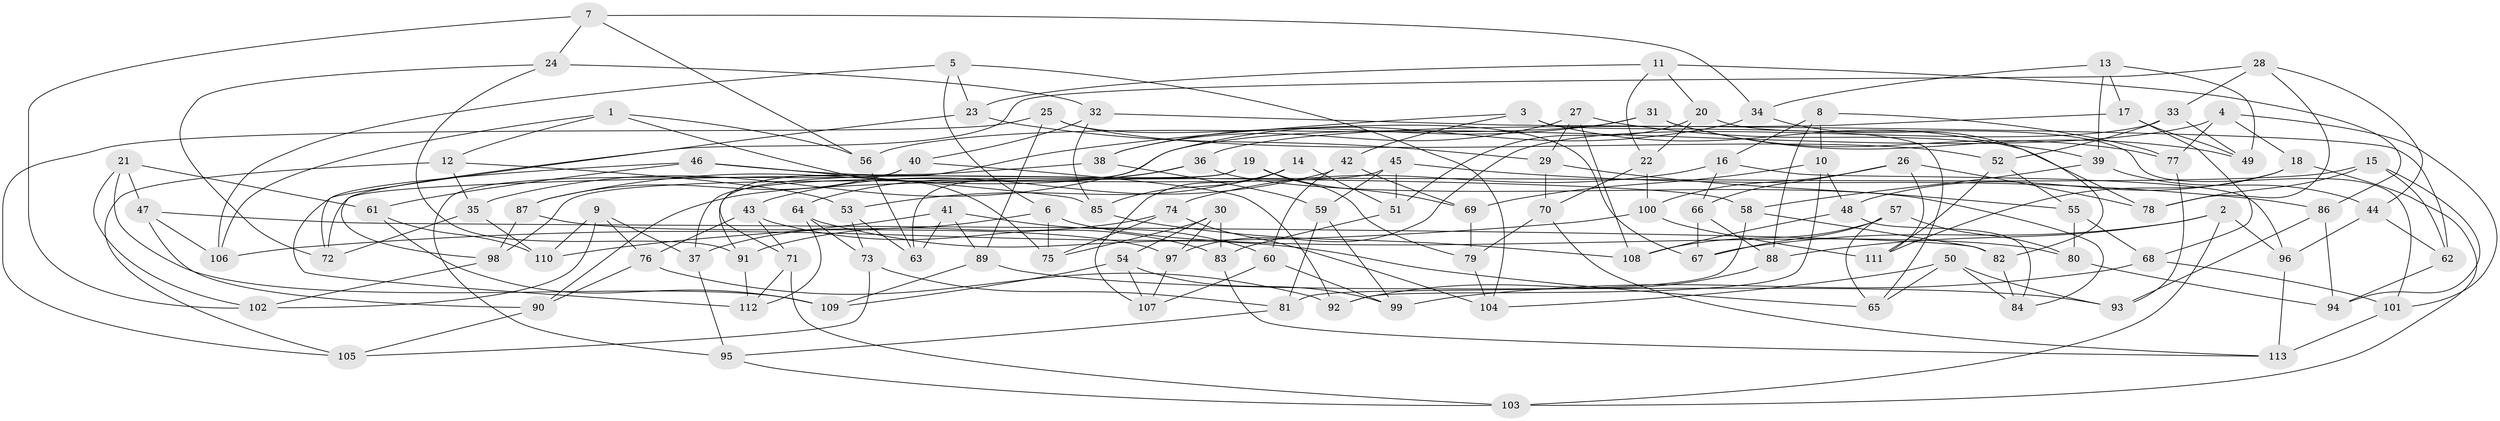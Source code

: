 // Generated by graph-tools (version 1.1) at 2025/16/03/09/25 04:16:17]
// undirected, 113 vertices, 226 edges
graph export_dot {
graph [start="1"]
  node [color=gray90,style=filled];
  1;
  2;
  3;
  4;
  5;
  6;
  7;
  8;
  9;
  10;
  11;
  12;
  13;
  14;
  15;
  16;
  17;
  18;
  19;
  20;
  21;
  22;
  23;
  24;
  25;
  26;
  27;
  28;
  29;
  30;
  31;
  32;
  33;
  34;
  35;
  36;
  37;
  38;
  39;
  40;
  41;
  42;
  43;
  44;
  45;
  46;
  47;
  48;
  49;
  50;
  51;
  52;
  53;
  54;
  55;
  56;
  57;
  58;
  59;
  60;
  61;
  62;
  63;
  64;
  65;
  66;
  67;
  68;
  69;
  70;
  71;
  72;
  73;
  74;
  75;
  76;
  77;
  78;
  79;
  80;
  81;
  82;
  83;
  84;
  85;
  86;
  87;
  88;
  89;
  90;
  91;
  92;
  93;
  94;
  95;
  96;
  97;
  98;
  99;
  100;
  101;
  102;
  103;
  104;
  105;
  106;
  107;
  108;
  109;
  110;
  111;
  112;
  113;
  1 -- 75;
  1 -- 106;
  1 -- 12;
  1 -- 56;
  2 -- 67;
  2 -- 103;
  2 -- 96;
  2 -- 88;
  3 -- 78;
  3 -- 71;
  3 -- 42;
  3 -- 65;
  4 -- 35;
  4 -- 77;
  4 -- 101;
  4 -- 18;
  5 -- 6;
  5 -- 106;
  5 -- 23;
  5 -- 104;
  6 -- 37;
  6 -- 80;
  6 -- 75;
  7 -- 56;
  7 -- 102;
  7 -- 24;
  7 -- 34;
  8 -- 88;
  8 -- 16;
  8 -- 10;
  8 -- 77;
  9 -- 102;
  9 -- 110;
  9 -- 37;
  9 -- 76;
  10 -- 92;
  10 -- 69;
  10 -- 48;
  11 -- 20;
  11 -- 23;
  11 -- 22;
  11 -- 86;
  12 -- 105;
  12 -- 53;
  12 -- 35;
  13 -- 34;
  13 -- 39;
  13 -- 17;
  13 -- 49;
  14 -- 51;
  14 -- 85;
  14 -- 53;
  14 -- 107;
  15 -- 62;
  15 -- 90;
  15 -- 94;
  15 -- 78;
  16 -- 74;
  16 -- 96;
  16 -- 66;
  17 -- 36;
  17 -- 49;
  17 -- 68;
  18 -- 103;
  18 -- 48;
  18 -- 111;
  19 -- 69;
  19 -- 37;
  19 -- 91;
  19 -- 79;
  20 -- 22;
  20 -- 101;
  20 -- 51;
  21 -- 47;
  21 -- 102;
  21 -- 109;
  21 -- 61;
  22 -- 100;
  22 -- 70;
  23 -- 29;
  23 -- 98;
  24 -- 32;
  24 -- 72;
  24 -- 91;
  25 -- 105;
  25 -- 67;
  25 -- 52;
  25 -- 89;
  26 -- 100;
  26 -- 78;
  26 -- 111;
  26 -- 66;
  27 -- 29;
  27 -- 108;
  27 -- 39;
  27 -- 38;
  28 -- 78;
  28 -- 33;
  28 -- 72;
  28 -- 44;
  29 -- 55;
  29 -- 70;
  30 -- 83;
  30 -- 75;
  30 -- 97;
  30 -- 54;
  31 -- 49;
  31 -- 38;
  31 -- 56;
  31 -- 77;
  32 -- 40;
  32 -- 85;
  32 -- 62;
  33 -- 97;
  33 -- 52;
  33 -- 49;
  34 -- 63;
  34 -- 82;
  35 -- 110;
  35 -- 72;
  36 -- 64;
  36 -- 84;
  36 -- 87;
  37 -- 95;
  38 -- 72;
  38 -- 59;
  39 -- 58;
  39 -- 44;
  40 -- 92;
  40 -- 87;
  40 -- 95;
  41 -- 60;
  41 -- 63;
  41 -- 110;
  41 -- 89;
  42 -- 60;
  42 -- 43;
  42 -- 69;
  43 -- 71;
  43 -- 83;
  43 -- 76;
  44 -- 96;
  44 -- 62;
  45 -- 98;
  45 -- 59;
  45 -- 51;
  45 -- 86;
  46 -- 61;
  46 -- 58;
  46 -- 112;
  46 -- 85;
  47 -- 90;
  47 -- 82;
  47 -- 106;
  48 -- 84;
  48 -- 108;
  50 -- 93;
  50 -- 65;
  50 -- 104;
  50 -- 84;
  51 -- 83;
  52 -- 55;
  52 -- 111;
  53 -- 73;
  53 -- 63;
  54 -- 109;
  54 -- 99;
  54 -- 107;
  55 -- 68;
  55 -- 80;
  56 -- 63;
  57 -- 108;
  57 -- 65;
  57 -- 67;
  57 -- 80;
  58 -- 82;
  58 -- 81;
  59 -- 99;
  59 -- 81;
  60 -- 107;
  60 -- 99;
  61 -- 110;
  61 -- 109;
  62 -- 94;
  64 -- 73;
  64 -- 112;
  64 -- 65;
  66 -- 67;
  66 -- 88;
  68 -- 99;
  68 -- 101;
  69 -- 79;
  70 -- 79;
  70 -- 113;
  71 -- 112;
  71 -- 103;
  73 -- 81;
  73 -- 105;
  74 -- 91;
  74 -- 104;
  74 -- 75;
  76 -- 92;
  76 -- 90;
  77 -- 93;
  79 -- 104;
  80 -- 94;
  81 -- 95;
  82 -- 84;
  83 -- 113;
  85 -- 108;
  86 -- 93;
  86 -- 94;
  87 -- 98;
  87 -- 97;
  88 -- 92;
  89 -- 93;
  89 -- 109;
  90 -- 105;
  91 -- 112;
  95 -- 103;
  96 -- 113;
  97 -- 107;
  98 -- 102;
  100 -- 111;
  100 -- 106;
  101 -- 113;
}
